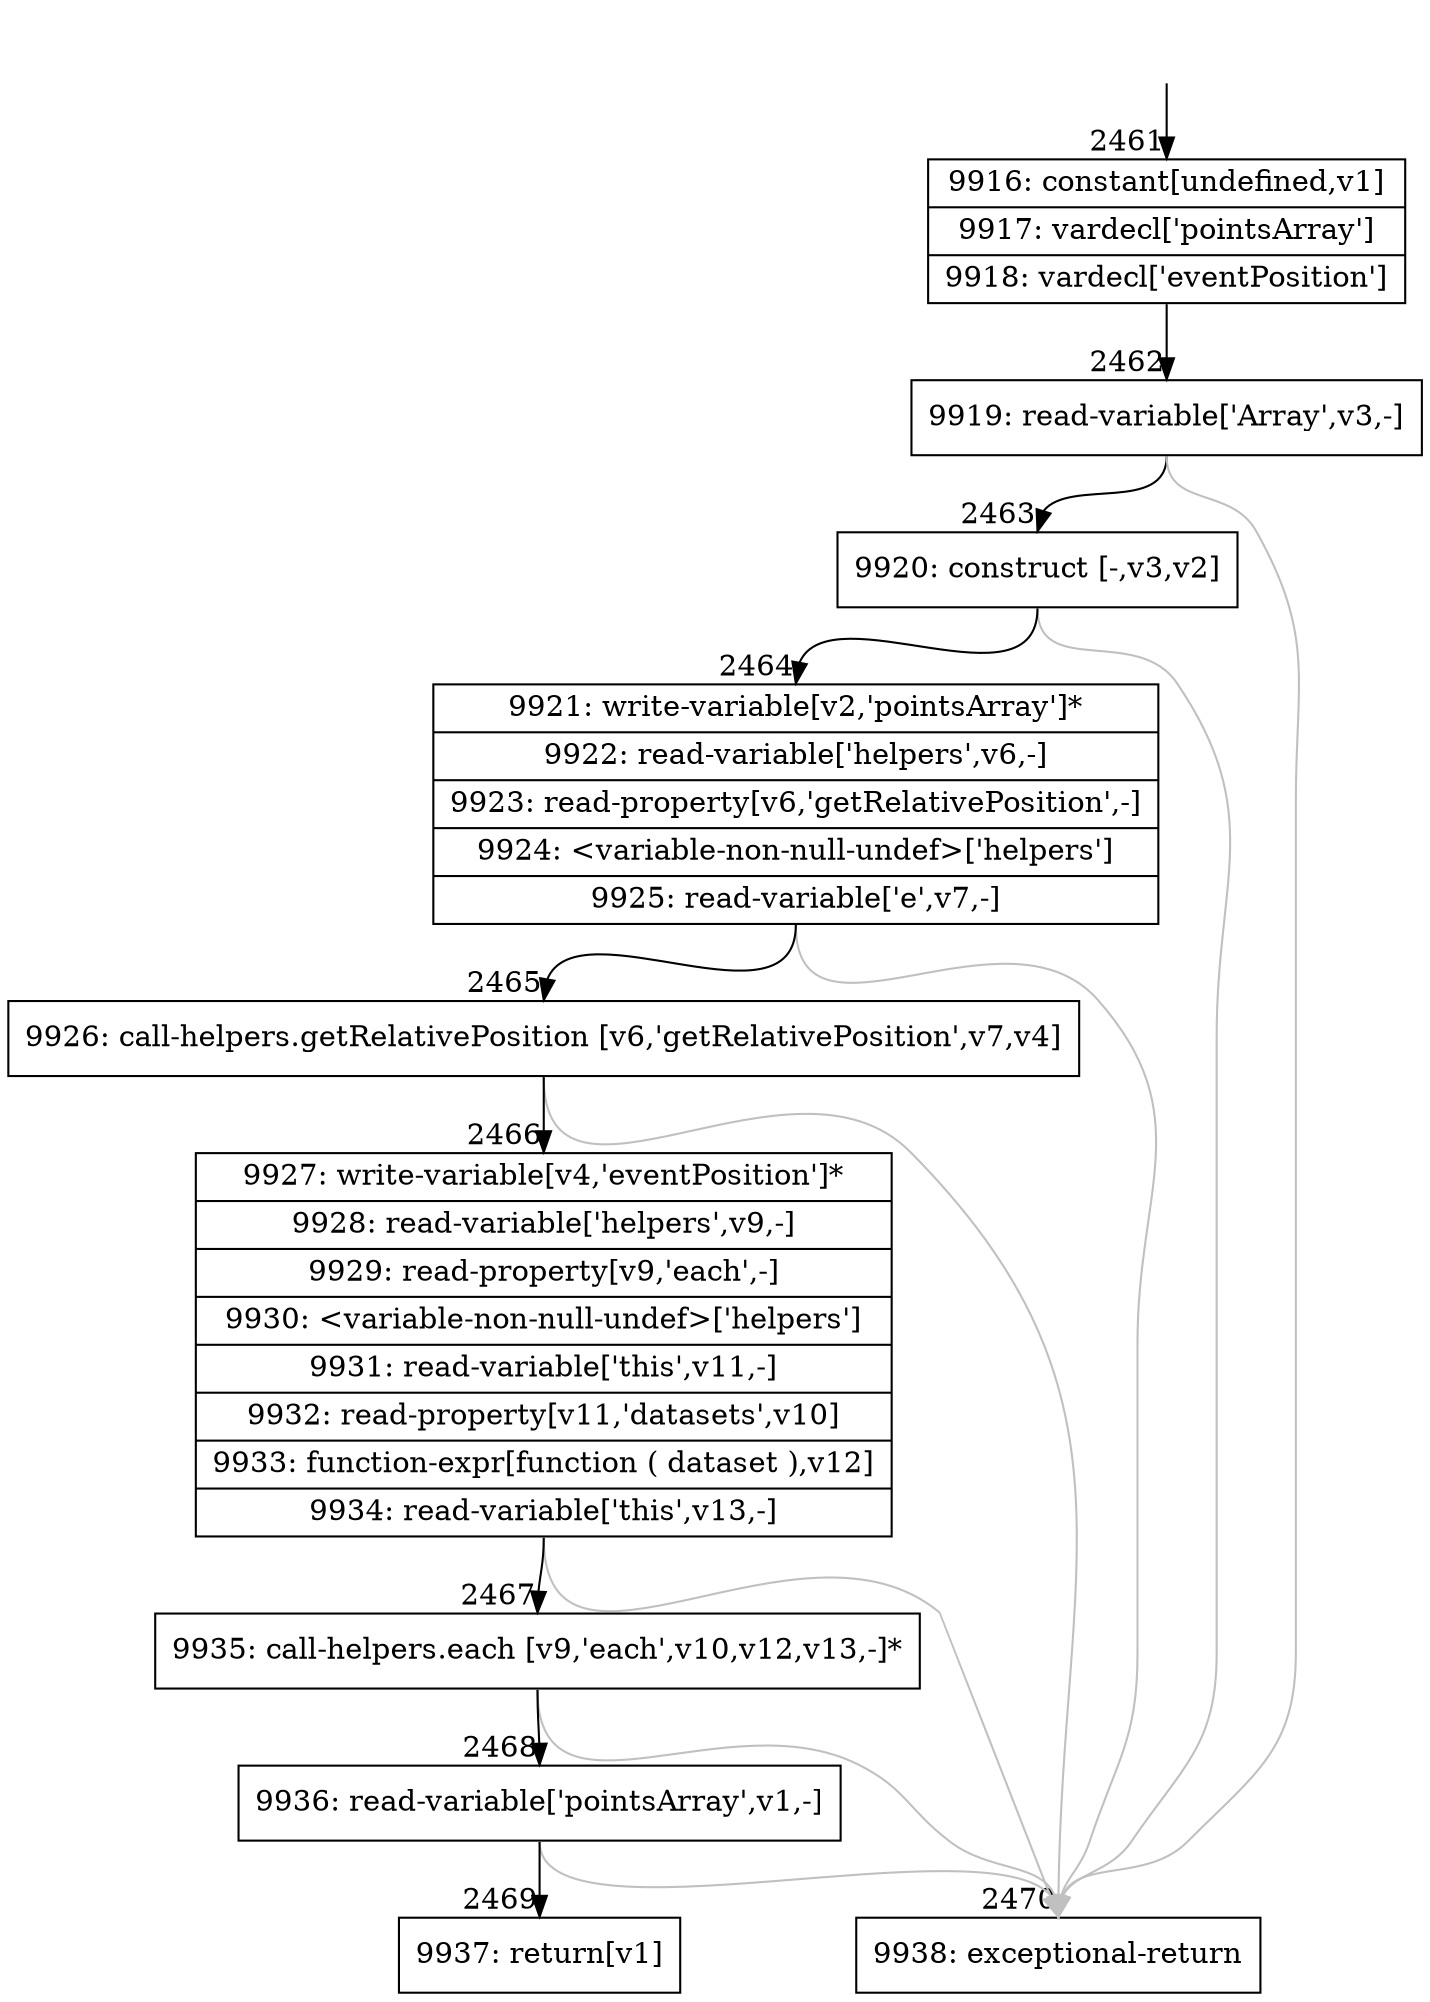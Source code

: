 digraph {
rankdir="TD"
BB_entry230[shape=none,label=""];
BB_entry230 -> BB2461 [tailport=s, headport=n, headlabel="    2461"]
BB2461 [shape=record label="{9916: constant[undefined,v1]|9917: vardecl['pointsArray']|9918: vardecl['eventPosition']}" ] 
BB2461 -> BB2462 [tailport=s, headport=n, headlabel="      2462"]
BB2462 [shape=record label="{9919: read-variable['Array',v3,-]}" ] 
BB2462 -> BB2463 [tailport=s, headport=n, headlabel="      2463"]
BB2462 -> BB2470 [tailport=s, headport=n, color=gray, headlabel="      2470"]
BB2463 [shape=record label="{9920: construct [-,v3,v2]}" ] 
BB2463 -> BB2464 [tailport=s, headport=n, headlabel="      2464"]
BB2463 -> BB2470 [tailport=s, headport=n, color=gray]
BB2464 [shape=record label="{9921: write-variable[v2,'pointsArray']*|9922: read-variable['helpers',v6,-]|9923: read-property[v6,'getRelativePosition',-]|9924: \<variable-non-null-undef\>['helpers']|9925: read-variable['e',v7,-]}" ] 
BB2464 -> BB2465 [tailport=s, headport=n, headlabel="      2465"]
BB2464 -> BB2470 [tailport=s, headport=n, color=gray]
BB2465 [shape=record label="{9926: call-helpers.getRelativePosition [v6,'getRelativePosition',v7,v4]}" ] 
BB2465 -> BB2466 [tailport=s, headport=n, headlabel="      2466"]
BB2465 -> BB2470 [tailport=s, headport=n, color=gray]
BB2466 [shape=record label="{9927: write-variable[v4,'eventPosition']*|9928: read-variable['helpers',v9,-]|9929: read-property[v9,'each',-]|9930: \<variable-non-null-undef\>['helpers']|9931: read-variable['this',v11,-]|9932: read-property[v11,'datasets',v10]|9933: function-expr[function ( dataset ),v12]|9934: read-variable['this',v13,-]}" ] 
BB2466 -> BB2467 [tailport=s, headport=n, headlabel="      2467"]
BB2466 -> BB2470 [tailport=s, headport=n, color=gray]
BB2467 [shape=record label="{9935: call-helpers.each [v9,'each',v10,v12,v13,-]*}" ] 
BB2467 -> BB2468 [tailport=s, headport=n, headlabel="      2468"]
BB2467 -> BB2470 [tailport=s, headport=n, color=gray]
BB2468 [shape=record label="{9936: read-variable['pointsArray',v1,-]}" ] 
BB2468 -> BB2469 [tailport=s, headport=n, headlabel="      2469"]
BB2468 -> BB2470 [tailport=s, headport=n, color=gray]
BB2469 [shape=record label="{9937: return[v1]}" ] 
BB2470 [shape=record label="{9938: exceptional-return}" ] 
//#$~ 2668
}
